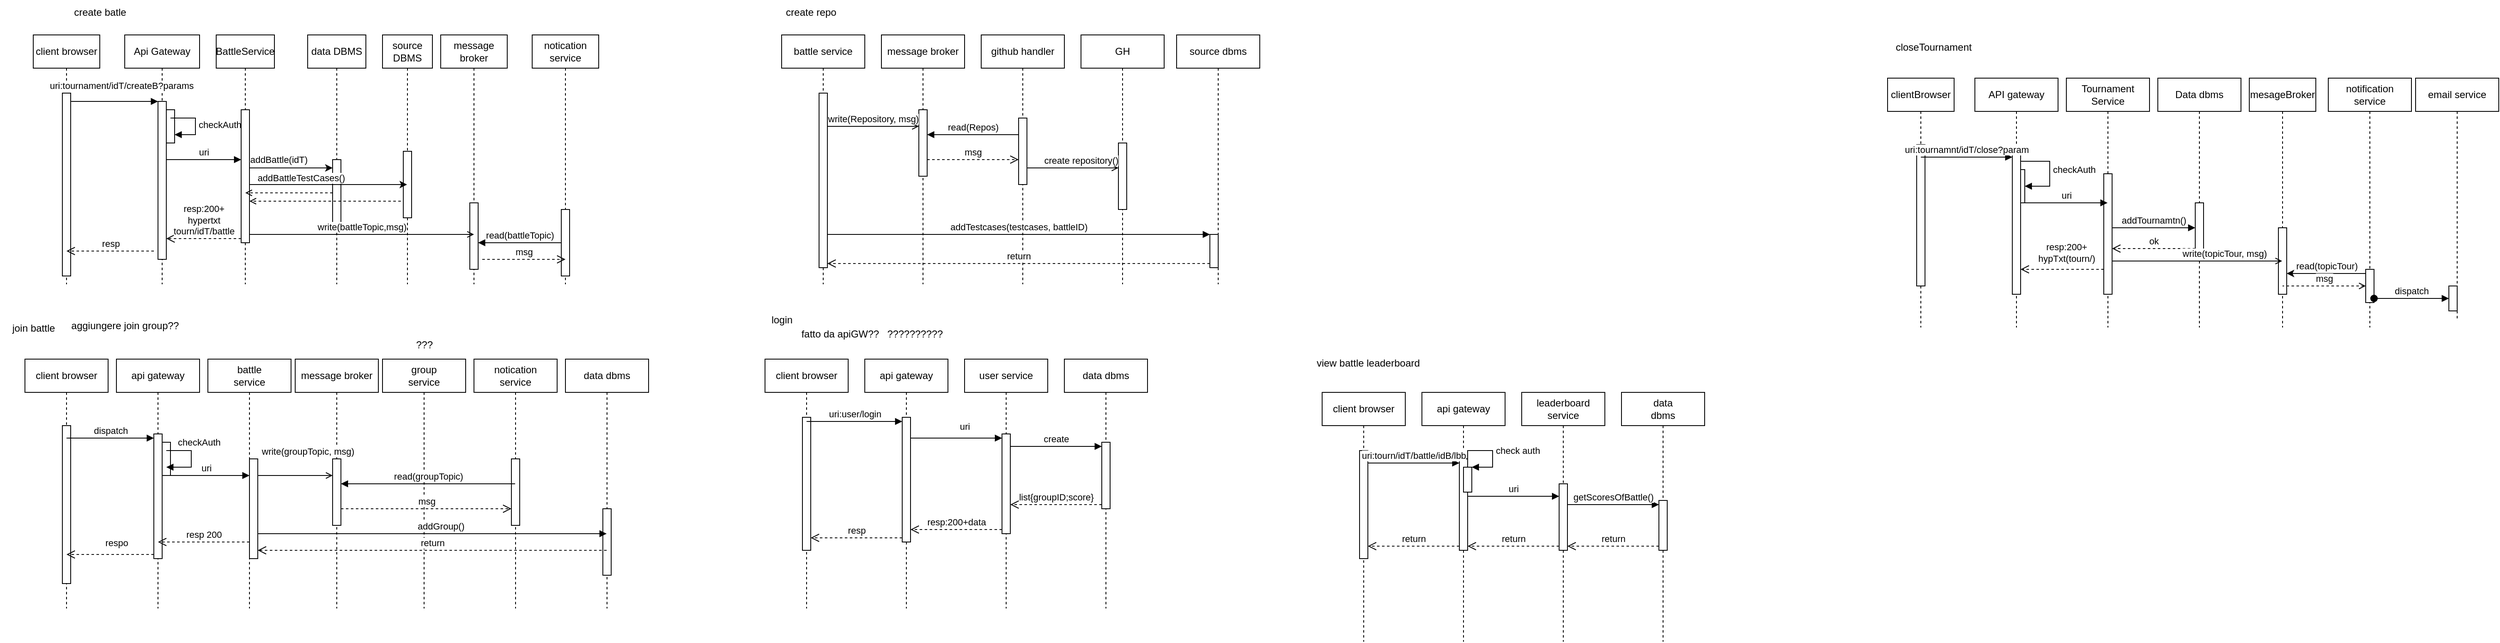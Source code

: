 <mxfile>
    <diagram name="Page-1" id="2YBvvXClWsGukQMizWep">
        <mxGraphModel dx="450" dy="1662" grid="1" gridSize="10" guides="1" tooltips="1" connect="1" arrows="1" fold="1" page="1" pageScale="1" pageWidth="850" pageHeight="1100" math="0" shadow="0">
            <root>
                <mxCell id="0"/>
                <mxCell id="1" parent="0"/>
                <mxCell id="aM9ryv3xv72pqoxQDRHE-1" value="client browser" style="shape=umlLifeline;perimeter=lifelinePerimeter;whiteSpace=wrap;html=1;container=0;dropTarget=0;collapsible=0;recursiveResize=0;outlineConnect=0;portConstraint=eastwest;newEdgeStyle={&quot;edgeStyle&quot;:&quot;elbowEdgeStyle&quot;,&quot;elbow&quot;:&quot;vertical&quot;,&quot;curved&quot;:0,&quot;rounded&quot;:0};" parent="1" vertex="1">
                    <mxGeometry x="40" y="40" width="80" height="300" as="geometry"/>
                </mxCell>
                <mxCell id="aM9ryv3xv72pqoxQDRHE-2" value="" style="html=1;points=[];perimeter=orthogonalPerimeter;outlineConnect=0;targetShapes=umlLifeline;portConstraint=eastwest;newEdgeStyle={&quot;edgeStyle&quot;:&quot;elbowEdgeStyle&quot;,&quot;elbow&quot;:&quot;vertical&quot;,&quot;curved&quot;:0,&quot;rounded&quot;:0};" parent="aM9ryv3xv72pqoxQDRHE-1" vertex="1">
                    <mxGeometry x="35" y="70" width="10" height="220" as="geometry"/>
                </mxCell>
                <mxCell id="aM9ryv3xv72pqoxQDRHE-5" value="Api Gateway" style="shape=umlLifeline;perimeter=lifelinePerimeter;whiteSpace=wrap;html=1;container=0;dropTarget=0;collapsible=0;recursiveResize=0;outlineConnect=0;portConstraint=eastwest;newEdgeStyle={&quot;edgeStyle&quot;:&quot;elbowEdgeStyle&quot;,&quot;elbow&quot;:&quot;vertical&quot;,&quot;curved&quot;:0,&quot;rounded&quot;:0};" parent="1" vertex="1">
                    <mxGeometry x="150" y="40" width="90" height="300" as="geometry"/>
                </mxCell>
                <mxCell id="aM9ryv3xv72pqoxQDRHE-6" value="" style="html=1;points=[];perimeter=orthogonalPerimeter;outlineConnect=0;targetShapes=umlLifeline;portConstraint=eastwest;newEdgeStyle={&quot;edgeStyle&quot;:&quot;elbowEdgeStyle&quot;,&quot;elbow&quot;:&quot;vertical&quot;,&quot;curved&quot;:0,&quot;rounded&quot;:0};" parent="aM9ryv3xv72pqoxQDRHE-5" vertex="1">
                    <mxGeometry x="40" y="80" width="10" height="190" as="geometry"/>
                </mxCell>
                <mxCell id="HZk4rTwjZ4kwQyeEV5jg-59" value="" style="html=1;points=[[0,0,0,0,5],[0,1,0,0,-5],[1,0,0,0,5],[1,1,0,0,-5]];perimeter=orthogonalPerimeter;outlineConnect=0;targetShapes=umlLifeline;portConstraint=eastwest;newEdgeStyle={&quot;curved&quot;:0,&quot;rounded&quot;:0};" parent="aM9ryv3xv72pqoxQDRHE-5" vertex="1">
                    <mxGeometry x="50" y="90" width="10" height="40" as="geometry"/>
                </mxCell>
                <mxCell id="HZk4rTwjZ4kwQyeEV5jg-60" value="checkAuth" style="html=1;align=left;spacingLeft=2;endArrow=block;rounded=0;edgeStyle=orthogonalEdgeStyle;curved=0;rounded=0;" parent="aM9ryv3xv72pqoxQDRHE-5" target="HZk4rTwjZ4kwQyeEV5jg-59" edge="1">
                    <mxGeometry relative="1" as="geometry">
                        <mxPoint x="55" y="100" as="sourcePoint"/>
                        <Array as="points">
                            <mxPoint x="55" y="100"/>
                            <mxPoint x="85" y="100"/>
                            <mxPoint x="85" y="120"/>
                        </Array>
                    </mxGeometry>
                </mxCell>
                <mxCell id="aM9ryv3xv72pqoxQDRHE-7" value="uri:tournament/idT/createB?params" style="html=1;verticalAlign=bottom;endArrow=block;edgeStyle=elbowEdgeStyle;elbow=vertical;curved=0;rounded=0;" parent="1" source="aM9ryv3xv72pqoxQDRHE-2" target="aM9ryv3xv72pqoxQDRHE-6" edge="1">
                    <mxGeometry x="0.158" y="10" relative="1" as="geometry">
                        <mxPoint x="195" y="130" as="sourcePoint"/>
                        <Array as="points">
                            <mxPoint x="180" y="120"/>
                        </Array>
                        <mxPoint as="offset"/>
                    </mxGeometry>
                </mxCell>
                <mxCell id="aM9ryv3xv72pqoxQDRHE-8" value="resp" style="html=1;verticalAlign=bottom;endArrow=open;dashed=1;endSize=8;edgeStyle=elbowEdgeStyle;elbow=vertical;curved=0;rounded=0;" parent="1" edge="1">
                    <mxGeometry relative="1" as="geometry">
                        <mxPoint x="80" y="300" as="targetPoint"/>
                        <Array as="points">
                            <mxPoint x="135" y="300"/>
                        </Array>
                        <mxPoint x="185" y="300" as="sourcePoint"/>
                    </mxGeometry>
                </mxCell>
                <mxCell id="HZk4rTwjZ4kwQyeEV5jg-1" value="create batle" style="text;html=1;align=center;verticalAlign=middle;resizable=0;points=[];autosize=1;strokeColor=none;fillColor=none;" parent="1" vertex="1">
                    <mxGeometry x="75" y="-2" width="90" height="30" as="geometry"/>
                </mxCell>
                <mxCell id="HZk4rTwjZ4kwQyeEV5jg-3" value="BattleService" style="shape=umlLifeline;perimeter=lifelinePerimeter;whiteSpace=wrap;html=1;container=1;dropTarget=0;collapsible=0;recursiveResize=0;outlineConnect=0;portConstraint=eastwest;newEdgeStyle={&quot;curved&quot;:0,&quot;rounded&quot;:0};" parent="1" vertex="1">
                    <mxGeometry x="260" y="40" width="70" height="300" as="geometry"/>
                </mxCell>
                <mxCell id="HZk4rTwjZ4kwQyeEV5jg-7" value="" style="html=1;points=[[0,0,0,0,5],[0,1,0,0,-5],[1,0,0,0,5],[1,1,0,0,-5]];perimeter=orthogonalPerimeter;outlineConnect=0;targetShapes=umlLifeline;portConstraint=eastwest;newEdgeStyle={&quot;curved&quot;:0,&quot;rounded&quot;:0};" parent="HZk4rTwjZ4kwQyeEV5jg-3" vertex="1">
                    <mxGeometry x="30" y="90" width="10" height="160" as="geometry"/>
                </mxCell>
                <mxCell id="HZk4rTwjZ4kwQyeEV5jg-4" value="data DBMS" style="shape=umlLifeline;perimeter=lifelinePerimeter;whiteSpace=wrap;html=1;container=1;dropTarget=0;collapsible=0;recursiveResize=0;outlineConnect=0;portConstraint=eastwest;newEdgeStyle={&quot;curved&quot;:0,&quot;rounded&quot;:0};" parent="1" vertex="1">
                    <mxGeometry x="370" y="40" width="70" height="300" as="geometry"/>
                </mxCell>
                <mxCell id="HZk4rTwjZ4kwQyeEV5jg-23" value="" style="html=1;points=[[0,0,0,0,5],[0,1,0,0,-5],[1,0,0,0,5],[1,1,0,0,-5]];perimeter=orthogonalPerimeter;outlineConnect=0;targetShapes=umlLifeline;portConstraint=eastwest;newEdgeStyle={&quot;curved&quot;:0,&quot;rounded&quot;:0};" parent="HZk4rTwjZ4kwQyeEV5jg-4" vertex="1">
                    <mxGeometry x="30" y="150" width="10" height="80" as="geometry"/>
                </mxCell>
                <mxCell id="HZk4rTwjZ4kwQyeEV5jg-8" value="uri " style="html=1;verticalAlign=bottom;endArrow=block;curved=0;rounded=0;" parent="1" source="aM9ryv3xv72pqoxQDRHE-6" target="HZk4rTwjZ4kwQyeEV5jg-7" edge="1">
                    <mxGeometry relative="1" as="geometry">
                        <mxPoint x="220" y="135" as="sourcePoint"/>
                        <Array as="points">
                            <mxPoint x="240" y="190"/>
                        </Array>
                    </mxGeometry>
                </mxCell>
                <mxCell id="HZk4rTwjZ4kwQyeEV5jg-14" style="edgeStyle=orthogonalEdgeStyle;rounded=0;orthogonalLoop=1;jettySize=auto;html=1;curved=0;exitX=1;exitY=0;exitDx=0;exitDy=5;exitPerimeter=0;" parent="1" source="HZk4rTwjZ4kwQyeEV5jg-7" target="HZk4rTwjZ4kwQyeEV5jg-23" edge="1">
                    <mxGeometry relative="1" as="geometry">
                        <mxPoint x="375" y="150" as="targetPoint"/>
                        <Array as="points">
                            <mxPoint x="300" y="200"/>
                        </Array>
                    </mxGeometry>
                </mxCell>
                <mxCell id="HZk4rTwjZ4kwQyeEV5jg-18" value="addBattle(idT)" style="edgeLabel;html=1;align=center;verticalAlign=middle;resizable=0;points=[];" parent="HZk4rTwjZ4kwQyeEV5jg-14" connectable="0" vertex="1">
                    <mxGeometry x="0.205" y="-3" relative="1" as="geometry">
                        <mxPoint y="-13" as="offset"/>
                    </mxGeometry>
                </mxCell>
                <mxCell id="HZk4rTwjZ4kwQyeEV5jg-19" value="&lt;div&gt;source&lt;/div&gt;&lt;div&gt;DBMS&lt;/div&gt;" style="shape=umlLifeline;perimeter=lifelinePerimeter;whiteSpace=wrap;html=1;container=1;dropTarget=0;collapsible=0;recursiveResize=0;outlineConnect=0;portConstraint=eastwest;newEdgeStyle={&quot;curved&quot;:0,&quot;rounded&quot;:0};" parent="1" vertex="1">
                    <mxGeometry x="460" y="40" width="60" height="300" as="geometry"/>
                </mxCell>
                <mxCell id="HZk4rTwjZ4kwQyeEV5jg-24" value="" style="html=1;points=[[0,0,0,0,5],[0,1,0,0,-5],[1,0,0,0,5],[1,1,0,0,-5]];perimeter=orthogonalPerimeter;outlineConnect=0;targetShapes=umlLifeline;portConstraint=eastwest;newEdgeStyle={&quot;curved&quot;:0,&quot;rounded&quot;:0};" parent="HZk4rTwjZ4kwQyeEV5jg-19" vertex="1">
                    <mxGeometry x="25" y="140" width="10" height="80" as="geometry"/>
                </mxCell>
                <mxCell id="HZk4rTwjZ4kwQyeEV5jg-25" style="edgeStyle=orthogonalEdgeStyle;rounded=0;orthogonalLoop=1;jettySize=auto;html=1;curved=0;endArrow=open;endFill=0;dashed=1;" parent="1" source="HZk4rTwjZ4kwQyeEV5jg-23" target="HZk4rTwjZ4kwQyeEV5jg-3" edge="1">
                    <mxGeometry relative="1" as="geometry">
                        <mxPoint x="400" y="200" as="sourcePoint"/>
                        <Array as="points">
                            <mxPoint x="320" y="190"/>
                            <mxPoint x="320" y="190"/>
                        </Array>
                    </mxGeometry>
                </mxCell>
                <mxCell id="HZk4rTwjZ4kwQyeEV5jg-26" style="edgeStyle=orthogonalEdgeStyle;rounded=0;orthogonalLoop=1;jettySize=auto;html=1;curved=0;exitX=0;exitY=1;exitDx=0;exitDy=-5;exitPerimeter=0;dashed=1;endArrow=open;endFill=0;" parent="1" source="HZk4rTwjZ4kwQyeEV5jg-24" edge="1">
                    <mxGeometry relative="1" as="geometry">
                        <mxPoint x="300" y="240" as="targetPoint"/>
                        <Array as="points">
                            <mxPoint x="485" y="240"/>
                            <mxPoint x="300" y="240"/>
                        </Array>
                    </mxGeometry>
                </mxCell>
                <mxCell id="HZk4rTwjZ4kwQyeEV5jg-28" style="edgeStyle=orthogonalEdgeStyle;rounded=0;orthogonalLoop=1;jettySize=auto;html=1;curved=0;exitX=1;exitY=0;exitDx=0;exitDy=5;exitPerimeter=0;" parent="1" target="HZk4rTwjZ4kwQyeEV5jg-19" edge="1">
                    <mxGeometry relative="1" as="geometry">
                        <mxPoint x="300" y="160" as="sourcePoint"/>
                        <mxPoint x="405" y="175" as="targetPoint"/>
                        <Array as="points">
                            <mxPoint x="300" y="220"/>
                        </Array>
                    </mxGeometry>
                </mxCell>
                <mxCell id="HZk4rTwjZ4kwQyeEV5jg-30" value="addBattleTestCases()" style="edgeLabel;html=1;align=center;verticalAlign=middle;resizable=0;points=[];" parent="HZk4rTwjZ4kwQyeEV5jg-28" connectable="0" vertex="1">
                    <mxGeometry x="-0.022" y="8" relative="1" as="geometry">
                        <mxPoint as="offset"/>
                    </mxGeometry>
                </mxCell>
                <mxCell id="HZk4rTwjZ4kwQyeEV5jg-9" value="&lt;div&gt;resp:200+&lt;/div&gt;&lt;div&gt;hypertxt&lt;/div&gt;&lt;div&gt;tourn/idT/battle&lt;br&gt;&lt;/div&gt;" style="html=1;verticalAlign=bottom;endArrow=open;dashed=1;endSize=8;curved=0;rounded=0;exitX=0;exitY=1;exitDx=0;exitDy=-5;" parent="1" source="HZk4rTwjZ4kwQyeEV5jg-7" target="aM9ryv3xv72pqoxQDRHE-6" edge="1">
                    <mxGeometry relative="1" as="geometry">
                        <mxPoint x="220" y="205" as="targetPoint"/>
                    </mxGeometry>
                </mxCell>
                <mxCell id="HZk4rTwjZ4kwQyeEV5jg-31" value="clientBrowser" style="shape=umlLifeline;perimeter=lifelinePerimeter;whiteSpace=wrap;html=1;container=1;dropTarget=0;collapsible=0;recursiveResize=0;outlineConnect=0;portConstraint=eastwest;newEdgeStyle={&quot;curved&quot;:0,&quot;rounded&quot;:0};" parent="1" vertex="1">
                    <mxGeometry x="2270" y="92" width="80" height="300" as="geometry"/>
                </mxCell>
                <mxCell id="HZk4rTwjZ4kwQyeEV5jg-45" value="" style="html=1;points=[[0,0,0,0,5],[0,1,0,0,-5],[1,0,0,0,5],[1,1,0,0,-5]];perimeter=orthogonalPerimeter;outlineConnect=0;targetShapes=umlLifeline;portConstraint=eastwest;newEdgeStyle={&quot;curved&quot;:0,&quot;rounded&quot;:0};" parent="HZk4rTwjZ4kwQyeEV5jg-31" vertex="1">
                    <mxGeometry x="35" y="80" width="10" height="170" as="geometry"/>
                </mxCell>
                <mxCell id="HZk4rTwjZ4kwQyeEV5jg-32" value="API gateway" style="shape=umlLifeline;perimeter=lifelinePerimeter;whiteSpace=wrap;html=1;container=1;dropTarget=0;collapsible=0;recursiveResize=0;outlineConnect=0;portConstraint=eastwest;newEdgeStyle={&quot;curved&quot;:0,&quot;rounded&quot;:0};" parent="1" vertex="1">
                    <mxGeometry x="2375" y="92" width="100" height="300" as="geometry"/>
                </mxCell>
                <mxCell id="HZk4rTwjZ4kwQyeEV5jg-61" value="" style="html=1;points=[[0,0,0,0,5],[0,1,0,0,-5],[1,0,0,0,5],[1,1,0,0,-5]];perimeter=orthogonalPerimeter;outlineConnect=0;targetShapes=umlLifeline;portConstraint=eastwest;newEdgeStyle={&quot;curved&quot;:0,&quot;rounded&quot;:0};" parent="HZk4rTwjZ4kwQyeEV5jg-32" vertex="1">
                    <mxGeometry x="50" y="110" width="10" height="40" as="geometry"/>
                </mxCell>
                <mxCell id="HZk4rTwjZ4kwQyeEV5jg-62" value="checkAuth" style="html=1;align=left;spacingLeft=2;endArrow=block;rounded=0;edgeStyle=orthogonalEdgeStyle;curved=0;rounded=0;" parent="HZk4rTwjZ4kwQyeEV5jg-32" target="HZk4rTwjZ4kwQyeEV5jg-61" edge="1">
                    <mxGeometry relative="1" as="geometry">
                        <mxPoint x="50" y="100" as="sourcePoint"/>
                        <Array as="points">
                            <mxPoint x="90" y="130"/>
                        </Array>
                    </mxGeometry>
                </mxCell>
                <mxCell id="HZk4rTwjZ4kwQyeEV5jg-33" value="Data dbms" style="shape=umlLifeline;perimeter=lifelinePerimeter;whiteSpace=wrap;html=1;container=1;dropTarget=0;collapsible=0;recursiveResize=0;outlineConnect=0;portConstraint=eastwest;newEdgeStyle={&quot;curved&quot;:0,&quot;rounded&quot;:0};" parent="1" vertex="1">
                    <mxGeometry x="2595" y="92" width="100" height="300" as="geometry"/>
                </mxCell>
                <mxCell id="HZk4rTwjZ4kwQyeEV5jg-53" value="" style="html=1;points=[[0,0,0,0,5],[0,1,0,0,-5],[1,0,0,0,5],[1,1,0,0,-5]];perimeter=orthogonalPerimeter;outlineConnect=0;targetShapes=umlLifeline;portConstraint=eastwest;newEdgeStyle={&quot;curved&quot;:0,&quot;rounded&quot;:0};" parent="HZk4rTwjZ4kwQyeEV5jg-33" vertex="1">
                    <mxGeometry x="45" y="150" width="10" height="60" as="geometry"/>
                </mxCell>
                <mxCell id="HZk4rTwjZ4kwQyeEV5jg-54" value="addTournamtn()" style="html=1;verticalAlign=bottom;endArrow=block;curved=0;rounded=0;" parent="HZk4rTwjZ4kwQyeEV5jg-33" source="HZk4rTwjZ4kwQyeEV5jg-46" target="HZk4rTwjZ4kwQyeEV5jg-53" edge="1">
                    <mxGeometry relative="1" as="geometry">
                        <mxPoint x="-30" y="105" as="sourcePoint"/>
                        <Array as="points">
                            <mxPoint y="180"/>
                        </Array>
                    </mxGeometry>
                </mxCell>
                <mxCell id="HZk4rTwjZ4kwQyeEV5jg-55" value="ok" style="html=1;verticalAlign=bottom;endArrow=open;dashed=1;endSize=8;curved=0;rounded=0;exitX=0;exitY=1;exitDx=0;exitDy=-5;" parent="HZk4rTwjZ4kwQyeEV5jg-33" source="HZk4rTwjZ4kwQyeEV5jg-53" target="HZk4rTwjZ4kwQyeEV5jg-46" edge="1">
                    <mxGeometry relative="1" as="geometry">
                        <mxPoint x="-30" y="175" as="targetPoint"/>
                    </mxGeometry>
                </mxCell>
                <mxCell id="HZk4rTwjZ4kwQyeEV5jg-34" value="&lt;div&gt;Tournament&lt;/div&gt;&lt;div&gt;Service&lt;/div&gt;" style="shape=umlLifeline;perimeter=lifelinePerimeter;whiteSpace=wrap;html=1;container=1;dropTarget=0;collapsible=0;recursiveResize=0;outlineConnect=0;portConstraint=eastwest;newEdgeStyle={&quot;curved&quot;:0,&quot;rounded&quot;:0};" parent="1" vertex="1">
                    <mxGeometry x="2485" y="92" width="100" height="300" as="geometry"/>
                </mxCell>
                <mxCell id="HZk4rTwjZ4kwQyeEV5jg-46" value="" style="html=1;points=[[0,0,0,0,5],[0,1,0,0,-5],[1,0,0,0,5],[1,1,0,0,-5]];perimeter=orthogonalPerimeter;outlineConnect=0;targetShapes=umlLifeline;portConstraint=eastwest;newEdgeStyle={&quot;curved&quot;:0,&quot;rounded&quot;:0};" parent="HZk4rTwjZ4kwQyeEV5jg-34" vertex="1">
                    <mxGeometry x="45" y="115" width="10" height="145" as="geometry"/>
                </mxCell>
                <mxCell id="HZk4rTwjZ4kwQyeEV5jg-42" value="" style="html=1;points=[[0,0,0,0,5],[0,1,0,0,-5],[1,0,0,0,5],[1,1,0,0,-5]];perimeter=orthogonalPerimeter;outlineConnect=0;targetShapes=umlLifeline;portConstraint=eastwest;newEdgeStyle={&quot;curved&quot;:0,&quot;rounded&quot;:0};" parent="1" vertex="1">
                    <mxGeometry x="2420" y="182" width="10" height="170" as="geometry"/>
                </mxCell>
                <mxCell id="HZk4rTwjZ4kwQyeEV5jg-41" value="closeTournament" style="text;html=1;align=center;verticalAlign=middle;resizable=0;points=[];autosize=1;strokeColor=none;fillColor=none;" parent="1" vertex="1">
                    <mxGeometry x="2270" y="40" width="110" height="30" as="geometry"/>
                </mxCell>
                <mxCell id="HZk4rTwjZ4kwQyeEV5jg-43" value="uri:tournamnt/idT/close?param" style="html=1;verticalAlign=bottom;endArrow=block;curved=0;rounded=0;entryX=0;entryY=0;entryDx=0;entryDy=5;" parent="1" source="HZk4rTwjZ4kwQyeEV5jg-31" target="HZk4rTwjZ4kwQyeEV5jg-42" edge="1">
                    <mxGeometry relative="1" as="geometry">
                        <mxPoint x="2345" y="187" as="sourcePoint"/>
                    </mxGeometry>
                </mxCell>
                <mxCell id="HZk4rTwjZ4kwQyeEV5jg-49" value="" style="html=1;verticalAlign=bottom;endArrow=open;dashed=1;endSize=8;curved=0;rounded=0;exitX=0;exitY=1;exitDx=0;exitDy=-5;" parent="1" edge="1">
                    <mxGeometry relative="1" as="geometry">
                        <mxPoint x="2430" y="322" as="targetPoint"/>
                        <mxPoint x="2530" y="322" as="sourcePoint"/>
                    </mxGeometry>
                </mxCell>
                <mxCell id="HZk4rTwjZ4kwQyeEV5jg-77" value="&lt;div&gt;resp:200+&lt;/div&gt;&lt;div&gt;hypTxt(tourn/)&lt;br&gt;&lt;/div&gt;" style="edgeLabel;html=1;align=center;verticalAlign=middle;resizable=0;points=[];" parent="HZk4rTwjZ4kwQyeEV5jg-49" connectable="0" vertex="1">
                    <mxGeometry x="0.24" y="-1" relative="1" as="geometry">
                        <mxPoint x="17" y="-19" as="offset"/>
                    </mxGeometry>
                </mxCell>
                <mxCell id="HZk4rTwjZ4kwQyeEV5jg-63" value="uri" style="html=1;verticalAlign=bottom;endArrow=block;curved=0;rounded=0;" parent="1" source="HZk4rTwjZ4kwQyeEV5jg-61" target="HZk4rTwjZ4kwQyeEV5jg-34" edge="1">
                    <mxGeometry width="80" relative="1" as="geometry">
                        <mxPoint x="2430" y="262" as="sourcePoint"/>
                        <mxPoint x="2510" y="262" as="targetPoint"/>
                        <Array as="points">
                            <mxPoint x="2485" y="242"/>
                        </Array>
                    </mxGeometry>
                </mxCell>
                <mxCell id="HZk4rTwjZ4kwQyeEV5jg-64" value="mesageBroker" style="shape=umlLifeline;perimeter=lifelinePerimeter;whiteSpace=wrap;html=1;container=1;dropTarget=0;collapsible=0;recursiveResize=0;outlineConnect=0;portConstraint=eastwest;newEdgeStyle={&quot;curved&quot;:0,&quot;rounded&quot;:0};" parent="1" vertex="1">
                    <mxGeometry x="2705" y="92" width="80" height="300" as="geometry"/>
                </mxCell>
                <mxCell id="HZk4rTwjZ4kwQyeEV5jg-66" value="" style="html=1;points=[[0,0,0,0,5],[0,1,0,0,-5],[1,0,0,0,5],[1,1,0,0,-5]];perimeter=orthogonalPerimeter;outlineConnect=0;targetShapes=umlLifeline;portConstraint=eastwest;newEdgeStyle={&quot;curved&quot;:0,&quot;rounded&quot;:0};" parent="HZk4rTwjZ4kwQyeEV5jg-64" vertex="1">
                    <mxGeometry x="35" y="180" width="10" height="80" as="geometry"/>
                </mxCell>
                <mxCell id="HZk4rTwjZ4kwQyeEV5jg-68" value="write(topicTour, msg)" style="html=1;verticalAlign=bottom;endArrow=open;curved=0;rounded=0;endFill=0;" parent="1" source="HZk4rTwjZ4kwQyeEV5jg-46" target="HZk4rTwjZ4kwQyeEV5jg-64" edge="1">
                    <mxGeometry x="0.32" width="80" relative="1" as="geometry">
                        <mxPoint x="2435" y="272" as="sourcePoint"/>
                        <mxPoint x="2515" y="272" as="targetPoint"/>
                        <Array as="points">
                            <mxPoint x="2635" y="312"/>
                        </Array>
                        <mxPoint as="offset"/>
                    </mxGeometry>
                </mxCell>
                <mxCell id="HZk4rTwjZ4kwQyeEV5jg-70" value="notification service" style="shape=umlLifeline;perimeter=lifelinePerimeter;whiteSpace=wrap;html=1;container=1;dropTarget=0;collapsible=0;recursiveResize=0;outlineConnect=0;portConstraint=eastwest;newEdgeStyle={&quot;curved&quot;:0,&quot;rounded&quot;:0};" parent="1" vertex="1">
                    <mxGeometry x="2800" y="92" width="100" height="300" as="geometry"/>
                </mxCell>
                <mxCell id="HZk4rTwjZ4kwQyeEV5jg-71" value="" style="html=1;points=[[0,0,0,0,5],[0,1,0,0,-5],[1,0,0,0,5],[1,1,0,0,-5]];perimeter=orthogonalPerimeter;outlineConnect=0;targetShapes=umlLifeline;portConstraint=eastwest;newEdgeStyle={&quot;curved&quot;:0,&quot;rounded&quot;:0};" parent="HZk4rTwjZ4kwQyeEV5jg-70" vertex="1">
                    <mxGeometry x="45" y="230" width="10" height="40" as="geometry"/>
                </mxCell>
                <mxCell id="HZk4rTwjZ4kwQyeEV5jg-72" value="read(topicTour)" style="html=1;verticalAlign=bottom;endArrow=none;curved=0;rounded=0;entryX=0;entryY=0;entryDx=0;entryDy=5;endFill=0;startArrow=classic;startFill=1;" parent="1" source="HZk4rTwjZ4kwQyeEV5jg-66" target="HZk4rTwjZ4kwQyeEV5jg-71" edge="1">
                    <mxGeometry relative="1" as="geometry">
                        <mxPoint x="2775" y="277" as="sourcePoint"/>
                    </mxGeometry>
                </mxCell>
                <mxCell id="HZk4rTwjZ4kwQyeEV5jg-73" value="msg" style="html=1;verticalAlign=bottom;endArrow=none;dashed=1;endSize=8;curved=0;rounded=0;startArrow=open;startFill=0;endFill=0;" parent="1" source="HZk4rTwjZ4kwQyeEV5jg-71" target="HZk4rTwjZ4kwQyeEV5jg-64" edge="1">
                    <mxGeometry relative="1" as="geometry">
                        <mxPoint x="2775" y="347" as="targetPoint"/>
                        <Array as="points">
                            <mxPoint x="2795" y="342"/>
                        </Array>
                    </mxGeometry>
                </mxCell>
                <mxCell id="HZk4rTwjZ4kwQyeEV5jg-74" value="email service" style="shape=umlLifeline;perimeter=lifelinePerimeter;whiteSpace=wrap;html=1;container=1;dropTarget=0;collapsible=0;recursiveResize=0;outlineConnect=0;portConstraint=eastwest;newEdgeStyle={&quot;curved&quot;:0,&quot;rounded&quot;:0};" parent="1" vertex="1">
                    <mxGeometry x="2905" y="92" width="100" height="290" as="geometry"/>
                </mxCell>
                <mxCell id="HZk4rTwjZ4kwQyeEV5jg-75" value="" style="html=1;points=[[0,0,0,0,5],[0,1,0,0,-5],[1,0,0,0,5],[1,1,0,0,-5]];perimeter=orthogonalPerimeter;outlineConnect=0;targetShapes=umlLifeline;portConstraint=eastwest;newEdgeStyle={&quot;curved&quot;:0,&quot;rounded&quot;:0};" parent="HZk4rTwjZ4kwQyeEV5jg-74" vertex="1">
                    <mxGeometry x="40" y="250" width="10" height="30" as="geometry"/>
                </mxCell>
                <mxCell id="HZk4rTwjZ4kwQyeEV5jg-76" value="dispatch" style="html=1;verticalAlign=bottom;startArrow=oval;endArrow=block;startSize=8;curved=0;rounded=0;exitX=1;exitY=1;exitDx=0;exitDy=-5;exitPerimeter=0;" parent="1" source="HZk4rTwjZ4kwQyeEV5jg-71" target="HZk4rTwjZ4kwQyeEV5jg-75" edge="1">
                    <mxGeometry relative="1" as="geometry">
                        <mxPoint x="2875" y="327" as="sourcePoint"/>
                        <Array as="points">
                            <mxPoint x="2905" y="357"/>
                        </Array>
                    </mxGeometry>
                </mxCell>
                <mxCell id="HZk4rTwjZ4kwQyeEV5jg-78" value="client browser" style="shape=umlLifeline;perimeter=lifelinePerimeter;whiteSpace=wrap;html=1;container=1;dropTarget=0;collapsible=0;recursiveResize=0;outlineConnect=0;portConstraint=eastwest;newEdgeStyle={&quot;curved&quot;:0,&quot;rounded&quot;:0};" parent="1" vertex="1">
                    <mxGeometry x="30" y="430" width="100" height="300" as="geometry"/>
                </mxCell>
                <mxCell id="FZVT0EkLdWm2Whr8OK7D-2" value="" style="html=1;points=[[0,0,0,0,5],[0,1,0,0,-5],[1,0,0,0,5],[1,1,0,0,-5]];perimeter=orthogonalPerimeter;outlineConnect=0;targetShapes=umlLifeline;portConstraint=eastwest;newEdgeStyle={&quot;curved&quot;:0,&quot;rounded&quot;:0};" parent="HZk4rTwjZ4kwQyeEV5jg-78" vertex="1">
                    <mxGeometry x="45" y="80" width="10" height="190" as="geometry"/>
                </mxCell>
                <mxCell id="HZk4rTwjZ4kwQyeEV5jg-79" value="api gateway" style="shape=umlLifeline;perimeter=lifelinePerimeter;whiteSpace=wrap;html=1;container=1;dropTarget=0;collapsible=0;recursiveResize=0;outlineConnect=0;portConstraint=eastwest;newEdgeStyle={&quot;curved&quot;:0,&quot;rounded&quot;:0};" parent="1" vertex="1">
                    <mxGeometry x="140" y="430" width="100" height="300" as="geometry"/>
                </mxCell>
                <mxCell id="FZVT0EkLdWm2Whr8OK7D-3" value="" style="html=1;points=[[0,0,0,0,5],[0,1,0,0,-5],[1,0,0,0,5],[1,1,0,0,-5]];perimeter=orthogonalPerimeter;outlineConnect=0;targetShapes=umlLifeline;portConstraint=eastwest;newEdgeStyle={&quot;curved&quot;:0,&quot;rounded&quot;:0};" parent="HZk4rTwjZ4kwQyeEV5jg-79" vertex="1">
                    <mxGeometry x="45" y="90" width="10" height="150" as="geometry"/>
                </mxCell>
                <mxCell id="FZVT0EkLdWm2Whr8OK7D-12" value="" style="html=1;points=[[0,0,0,0,5],[0,1,0,0,-5],[1,0,0,0,5],[1,1,0,0,-5]];perimeter=orthogonalPerimeter;outlineConnect=0;targetShapes=umlLifeline;portConstraint=eastwest;newEdgeStyle={&quot;curved&quot;:0,&quot;rounded&quot;:0};" parent="HZk4rTwjZ4kwQyeEV5jg-79" vertex="1">
                    <mxGeometry x="55" y="100" width="10" height="40" as="geometry"/>
                </mxCell>
                <mxCell id="FZVT0EkLdWm2Whr8OK7D-13" value="checkAuth" style="html=1;align=left;spacingLeft=2;endArrow=block;rounded=0;edgeStyle=orthogonalEdgeStyle;curved=0;rounded=0;" parent="HZk4rTwjZ4kwQyeEV5jg-79" edge="1">
                    <mxGeometry x="-0.75" y="10" relative="1" as="geometry">
                        <mxPoint x="60" y="110" as="sourcePoint"/>
                        <Array as="points">
                            <mxPoint x="60" y="110"/>
                            <mxPoint x="90" y="110"/>
                            <mxPoint x="90" y="130"/>
                        </Array>
                        <mxPoint x="60" y="130" as="targetPoint"/>
                        <mxPoint as="offset"/>
                    </mxGeometry>
                </mxCell>
                <mxCell id="HZk4rTwjZ4kwQyeEV5jg-80" value="&lt;div&gt;battle&lt;/div&gt;&lt;div&gt;service&lt;/div&gt;" style="shape=umlLifeline;perimeter=lifelinePerimeter;whiteSpace=wrap;html=1;container=1;dropTarget=0;collapsible=0;recursiveResize=0;outlineConnect=0;portConstraint=eastwest;newEdgeStyle={&quot;curved&quot;:0,&quot;rounded&quot;:0};" parent="1" vertex="1">
                    <mxGeometry x="250" y="430" width="100" height="300" as="geometry"/>
                </mxCell>
                <mxCell id="FZVT0EkLdWm2Whr8OK7D-6" value="" style="html=1;points=[[0,0,0,0,5],[0,1,0,0,-5],[1,0,0,0,5],[1,1,0,0,-5]];perimeter=orthogonalPerimeter;outlineConnect=0;targetShapes=umlLifeline;portConstraint=eastwest;newEdgeStyle={&quot;curved&quot;:0,&quot;rounded&quot;:0};" parent="HZk4rTwjZ4kwQyeEV5jg-80" vertex="1">
                    <mxGeometry x="50" y="120" width="10" height="120" as="geometry"/>
                </mxCell>
                <mxCell id="HZk4rTwjZ4kwQyeEV5jg-81" value="message broker" style="shape=umlLifeline;perimeter=lifelinePerimeter;whiteSpace=wrap;html=1;container=1;dropTarget=0;collapsible=0;recursiveResize=0;outlineConnect=0;portConstraint=eastwest;newEdgeStyle={&quot;curved&quot;:0,&quot;rounded&quot;:0};" parent="1" vertex="1">
                    <mxGeometry x="355" y="430" width="100" height="300" as="geometry"/>
                </mxCell>
                <mxCell id="FZVT0EkLdWm2Whr8OK7D-16" value="" style="html=1;points=[[0,0,0,0,5],[0,1,0,0,-5],[1,0,0,0,5],[1,1,0,0,-5]];perimeter=orthogonalPerimeter;outlineConnect=0;targetShapes=umlLifeline;portConstraint=eastwest;newEdgeStyle={&quot;curved&quot;:0,&quot;rounded&quot;:0};" parent="HZk4rTwjZ4kwQyeEV5jg-81" vertex="1">
                    <mxGeometry x="45" y="120" width="10" height="80" as="geometry"/>
                </mxCell>
                <mxCell id="HZk4rTwjZ4kwQyeEV5jg-82" value="&lt;div&gt;group&lt;/div&gt;&lt;div&gt;service&lt;br&gt;&lt;/div&gt;" style="shape=umlLifeline;perimeter=lifelinePerimeter;whiteSpace=wrap;html=1;container=1;dropTarget=0;collapsible=0;recursiveResize=0;outlineConnect=0;portConstraint=eastwest;newEdgeStyle={&quot;curved&quot;:0,&quot;rounded&quot;:0};" parent="1" vertex="1">
                    <mxGeometry x="460" y="430" width="100" height="300" as="geometry"/>
                </mxCell>
                <mxCell id="FZVT0EkLdWm2Whr8OK7D-1" value="join battle" style="text;html=1;align=center;verticalAlign=middle;resizable=0;points=[];autosize=1;strokeColor=none;fillColor=none;" parent="1" vertex="1">
                    <mxGeometry y="378" width="80" height="30" as="geometry"/>
                </mxCell>
                <mxCell id="FZVT0EkLdWm2Whr8OK7D-4" value="dispatch" style="html=1;verticalAlign=bottom;endArrow=block;curved=0;rounded=0;entryX=0;entryY=0;entryDx=0;entryDy=5;" parent="1" source="HZk4rTwjZ4kwQyeEV5jg-78" target="FZVT0EkLdWm2Whr8OK7D-3" edge="1">
                    <mxGeometry relative="1" as="geometry">
                        <mxPoint x="110" y="565" as="sourcePoint"/>
                    </mxGeometry>
                </mxCell>
                <mxCell id="FZVT0EkLdWm2Whr8OK7D-5" value="respo" style="html=1;verticalAlign=bottom;endArrow=open;dashed=1;endSize=8;curved=0;rounded=0;exitX=0;exitY=1;exitDx=0;exitDy=-5;" parent="1" source="FZVT0EkLdWm2Whr8OK7D-3" target="HZk4rTwjZ4kwQyeEV5jg-78" edge="1">
                    <mxGeometry x="-0.146" y="-5" relative="1" as="geometry">
                        <mxPoint x="110" y="635" as="targetPoint"/>
                        <mxPoint as="offset"/>
                    </mxGeometry>
                </mxCell>
                <mxCell id="FZVT0EkLdWm2Whr8OK7D-7" value="uri" style="html=1;verticalAlign=bottom;endArrow=block;curved=0;rounded=0;" parent="1" source="FZVT0EkLdWm2Whr8OK7D-3" target="FZVT0EkLdWm2Whr8OK7D-6" edge="1">
                    <mxGeometry relative="1" as="geometry">
                        <mxPoint x="230" y="555" as="sourcePoint"/>
                        <Array as="points">
                            <mxPoint x="240" y="570"/>
                        </Array>
                    </mxGeometry>
                </mxCell>
                <mxCell id="FZVT0EkLdWm2Whr8OK7D-14" value="&lt;div&gt;notication&lt;/div&gt;&lt;div&gt;service&lt;br&gt;&lt;/div&gt;" style="shape=umlLifeline;perimeter=lifelinePerimeter;whiteSpace=wrap;html=1;container=1;dropTarget=0;collapsible=0;recursiveResize=0;outlineConnect=0;portConstraint=eastwest;newEdgeStyle={&quot;curved&quot;:0,&quot;rounded&quot;:0};" parent="1" vertex="1">
                    <mxGeometry x="570" y="430" width="100" height="300" as="geometry"/>
                </mxCell>
                <mxCell id="FZVT0EkLdWm2Whr8OK7D-17" value="" style="html=1;points=[[0,0,0,0,5],[0,1,0,0,-5],[1,0,0,0,5],[1,1,0,0,-5]];perimeter=orthogonalPerimeter;outlineConnect=0;targetShapes=umlLifeline;portConstraint=eastwest;newEdgeStyle={&quot;curved&quot;:0,&quot;rounded&quot;:0};" parent="FZVT0EkLdWm2Whr8OK7D-14" vertex="1">
                    <mxGeometry x="45" y="120" width="10" height="80" as="geometry"/>
                </mxCell>
                <mxCell id="FZVT0EkLdWm2Whr8OK7D-15" value="write(groupTopic, msg)" style="html=1;verticalAlign=bottom;endArrow=open;curved=0;rounded=0;endFill=0;" parent="1" edge="1">
                    <mxGeometry x="0.333" y="20" width="80" relative="1" as="geometry">
                        <mxPoint x="310" y="570" as="sourcePoint"/>
                        <mxPoint x="400" y="570" as="targetPoint"/>
                        <mxPoint as="offset"/>
                    </mxGeometry>
                </mxCell>
                <mxCell id="FZVT0EkLdWm2Whr8OK7D-18" value="read(groupTopic)" style="html=1;verticalAlign=bottom;endArrow=block;curved=0;rounded=0;" parent="1" source="FZVT0EkLdWm2Whr8OK7D-14" target="FZVT0EkLdWm2Whr8OK7D-16" edge="1">
                    <mxGeometry width="80" relative="1" as="geometry">
                        <mxPoint x="590" y="560" as="sourcePoint"/>
                        <mxPoint x="670" y="560" as="targetPoint"/>
                    </mxGeometry>
                </mxCell>
                <mxCell id="FZVT0EkLdWm2Whr8OK7D-19" value="msg" style="html=1;verticalAlign=bottom;endArrow=open;dashed=1;endSize=8;curved=0;rounded=0;" parent="1" source="FZVT0EkLdWm2Whr8OK7D-16" target="FZVT0EkLdWm2Whr8OK7D-17" edge="1">
                    <mxGeometry relative="1" as="geometry">
                        <mxPoint x="670" y="560" as="sourcePoint"/>
                        <mxPoint x="590" y="560" as="targetPoint"/>
                        <Array as="points">
                            <mxPoint x="520" y="610"/>
                        </Array>
                    </mxGeometry>
                </mxCell>
                <mxCell id="FZVT0EkLdWm2Whr8OK7D-8" value="resp 200" style="html=1;verticalAlign=bottom;endArrow=open;dashed=1;endSize=8;curved=0;rounded=0;" parent="1" source="FZVT0EkLdWm2Whr8OK7D-6" target="HZk4rTwjZ4kwQyeEV5jg-79" edge="1">
                    <mxGeometry relative="1" as="geometry">
                        <mxPoint x="230" y="610" as="targetPoint"/>
                        <mxPoint x="300" y="610" as="sourcePoint"/>
                        <Array as="points">
                            <mxPoint x="240" y="650"/>
                        </Array>
                    </mxGeometry>
                </mxCell>
                <mxCell id="FZVT0EkLdWm2Whr8OK7D-20" value="???" style="text;html=1;align=center;verticalAlign=middle;resizable=0;points=[];autosize=1;strokeColor=none;fillColor=none;" parent="1" vertex="1">
                    <mxGeometry x="490" y="398" width="40" height="30" as="geometry"/>
                </mxCell>
                <mxCell id="FZVT0EkLdWm2Whr8OK7D-21" value="client browser" style="shape=umlLifeline;perimeter=lifelinePerimeter;whiteSpace=wrap;html=1;container=1;dropTarget=0;collapsible=0;recursiveResize=0;outlineConnect=0;portConstraint=eastwest;newEdgeStyle={&quot;curved&quot;:0,&quot;rounded&quot;:0};" parent="1" vertex="1">
                    <mxGeometry x="920" y="430" width="100" height="300" as="geometry"/>
                </mxCell>
                <mxCell id="FZVT0EkLdWm2Whr8OK7D-35" value="" style="html=1;points=[[0,0,0,0,5],[0,1,0,0,-5],[1,0,0,0,5],[1,1,0,0,-5]];perimeter=orthogonalPerimeter;outlineConnect=0;targetShapes=umlLifeline;portConstraint=eastwest;newEdgeStyle={&quot;curved&quot;:0,&quot;rounded&quot;:0};" parent="FZVT0EkLdWm2Whr8OK7D-21" vertex="1">
                    <mxGeometry x="45" y="70" width="10" height="160" as="geometry"/>
                </mxCell>
                <mxCell id="FZVT0EkLdWm2Whr8OK7D-22" value="api gateway" style="shape=umlLifeline;perimeter=lifelinePerimeter;whiteSpace=wrap;html=1;container=1;dropTarget=0;collapsible=0;recursiveResize=0;outlineConnect=0;portConstraint=eastwest;newEdgeStyle={&quot;curved&quot;:0,&quot;rounded&quot;:0};" parent="1" vertex="1">
                    <mxGeometry x="1040" y="430" width="100" height="300" as="geometry"/>
                </mxCell>
                <mxCell id="FZVT0EkLdWm2Whr8OK7D-36" value="" style="html=1;points=[[0,0,0,0,5],[0,1,0,0,-5],[1,0,0,0,5],[1,1,0,0,-5]];perimeter=orthogonalPerimeter;outlineConnect=0;targetShapes=umlLifeline;portConstraint=eastwest;newEdgeStyle={&quot;curved&quot;:0,&quot;rounded&quot;:0};" parent="FZVT0EkLdWm2Whr8OK7D-22" vertex="1">
                    <mxGeometry x="45" y="70" width="10" height="150" as="geometry"/>
                </mxCell>
                <mxCell id="FZVT0EkLdWm2Whr8OK7D-23" value="user service" style="shape=umlLifeline;perimeter=lifelinePerimeter;whiteSpace=wrap;html=1;container=1;dropTarget=0;collapsible=0;recursiveResize=0;outlineConnect=0;portConstraint=eastwest;newEdgeStyle={&quot;curved&quot;:0,&quot;rounded&quot;:0};" parent="1" vertex="1">
                    <mxGeometry x="1160" y="430" width="100" height="300" as="geometry"/>
                </mxCell>
                <mxCell id="FZVT0EkLdWm2Whr8OK7D-39" value="" style="html=1;points=[[0,0,0,0,5],[0,1,0,0,-5],[1,0,0,0,5],[1,1,0,0,-5]];perimeter=orthogonalPerimeter;outlineConnect=0;targetShapes=umlLifeline;portConstraint=eastwest;newEdgeStyle={&quot;curved&quot;:0,&quot;rounded&quot;:0};" parent="FZVT0EkLdWm2Whr8OK7D-23" vertex="1">
                    <mxGeometry x="45" y="90" width="10" height="120" as="geometry"/>
                </mxCell>
                <mxCell id="FZVT0EkLdWm2Whr8OK7D-24" value="data dbms" style="shape=umlLifeline;perimeter=lifelinePerimeter;whiteSpace=wrap;html=1;container=1;dropTarget=0;collapsible=0;recursiveResize=0;outlineConnect=0;portConstraint=eastwest;newEdgeStyle={&quot;curved&quot;:0,&quot;rounded&quot;:0};" parent="1" vertex="1">
                    <mxGeometry x="1280" y="430" width="100" height="300" as="geometry"/>
                </mxCell>
                <mxCell id="FZVT0EkLdWm2Whr8OK7D-42" value="" style="html=1;points=[[0,0,0,0,5],[0,1,0,0,-5],[1,0,0,0,5],[1,1,0,0,-5]];perimeter=orthogonalPerimeter;outlineConnect=0;targetShapes=umlLifeline;portConstraint=eastwest;newEdgeStyle={&quot;curved&quot;:0,&quot;rounded&quot;:0};" parent="FZVT0EkLdWm2Whr8OK7D-24" vertex="1">
                    <mxGeometry x="45" y="100" width="10" height="80" as="geometry"/>
                </mxCell>
                <mxCell id="FZVT0EkLdWm2Whr8OK7D-25" value="data dbms" style="shape=umlLifeline;perimeter=lifelinePerimeter;whiteSpace=wrap;html=1;container=1;dropTarget=0;collapsible=0;recursiveResize=0;outlineConnect=0;portConstraint=eastwest;newEdgeStyle={&quot;curved&quot;:0,&quot;rounded&quot;:0};" parent="1" vertex="1">
                    <mxGeometry x="680" y="430" width="100" height="300" as="geometry"/>
                </mxCell>
                <mxCell id="FZVT0EkLdWm2Whr8OK7D-27" value="" style="html=1;points=[[0,0,0,0,5],[0,1,0,0,-5],[1,0,0,0,5],[1,1,0,0,-5]];perimeter=orthogonalPerimeter;outlineConnect=0;targetShapes=umlLifeline;portConstraint=eastwest;newEdgeStyle={&quot;curved&quot;:0,&quot;rounded&quot;:0};" parent="FZVT0EkLdWm2Whr8OK7D-25" vertex="1">
                    <mxGeometry x="45" y="180" width="10" height="80" as="geometry"/>
                </mxCell>
                <mxCell id="FZVT0EkLdWm2Whr8OK7D-26" value="addGroup()" style="html=1;verticalAlign=bottom;endArrow=block;curved=0;rounded=0;" parent="1" source="FZVT0EkLdWm2Whr8OK7D-6" target="FZVT0EkLdWm2Whr8OK7D-25" edge="1">
                    <mxGeometry x="0.049" width="80" relative="1" as="geometry">
                        <mxPoint x="530" y="510" as="sourcePoint"/>
                        <mxPoint x="610" y="510" as="targetPoint"/>
                        <Array as="points">
                            <mxPoint x="520" y="640"/>
                        </Array>
                        <mxPoint as="offset"/>
                    </mxGeometry>
                </mxCell>
                <mxCell id="FZVT0EkLdWm2Whr8OK7D-29" value="return" style="html=1;verticalAlign=bottom;endArrow=open;dashed=1;endSize=8;curved=0;rounded=0;" parent="1" source="FZVT0EkLdWm2Whr8OK7D-25" target="FZVT0EkLdWm2Whr8OK7D-6" edge="1">
                    <mxGeometry relative="1" as="geometry">
                        <mxPoint x="610" y="510" as="sourcePoint"/>
                        <mxPoint x="530" y="510" as="targetPoint"/>
                        <Array as="points">
                            <mxPoint x="510" y="660"/>
                        </Array>
                    </mxGeometry>
                </mxCell>
                <mxCell id="FZVT0EkLdWm2Whr8OK7D-30" value="battle service" style="shape=umlLifeline;perimeter=lifelinePerimeter;whiteSpace=wrap;html=1;container=1;dropTarget=0;collapsible=0;recursiveResize=0;outlineConnect=0;portConstraint=eastwest;newEdgeStyle={&quot;curved&quot;:0,&quot;rounded&quot;:0};" parent="1" vertex="1">
                    <mxGeometry x="940" y="40" width="100" height="300" as="geometry"/>
                </mxCell>
                <mxCell id="FZVT0EkLdWm2Whr8OK7D-53" value="" style="html=1;points=[[0,0,0,0,5],[0,1,0,0,-5],[1,0,0,0,5],[1,1,0,0,-5]];perimeter=orthogonalPerimeter;outlineConnect=0;targetShapes=umlLifeline;portConstraint=eastwest;newEdgeStyle={&quot;curved&quot;:0,&quot;rounded&quot;:0};" parent="FZVT0EkLdWm2Whr8OK7D-30" vertex="1">
                    <mxGeometry x="45" y="70" width="10" height="210" as="geometry"/>
                </mxCell>
                <mxCell id="FZVT0EkLdWm2Whr8OK7D-31" value="message broker" style="shape=umlLifeline;perimeter=lifelinePerimeter;whiteSpace=wrap;html=1;container=1;dropTarget=0;collapsible=0;recursiveResize=0;outlineConnect=0;portConstraint=eastwest;newEdgeStyle={&quot;curved&quot;:0,&quot;rounded&quot;:0};" parent="1" vertex="1">
                    <mxGeometry x="1060" y="40" width="100" height="300" as="geometry"/>
                </mxCell>
                <mxCell id="FZVT0EkLdWm2Whr8OK7D-54" value="" style="html=1;points=[[0,0,0,0,5],[0,1,0,0,-5],[1,0,0,0,5],[1,1,0,0,-5]];perimeter=orthogonalPerimeter;outlineConnect=0;targetShapes=umlLifeline;portConstraint=eastwest;newEdgeStyle={&quot;curved&quot;:0,&quot;rounded&quot;:0};" parent="FZVT0EkLdWm2Whr8OK7D-31" vertex="1">
                    <mxGeometry x="45" y="90" width="10" height="80" as="geometry"/>
                </mxCell>
                <mxCell id="FZVT0EkLdWm2Whr8OK7D-32" value="login" style="text;html=1;align=center;verticalAlign=middle;resizable=0;points=[];autosize=1;strokeColor=none;fillColor=none;" parent="1" vertex="1">
                    <mxGeometry x="915" y="368" width="50" height="30" as="geometry"/>
                </mxCell>
                <mxCell id="FZVT0EkLdWm2Whr8OK7D-33" value="create repo" style="text;html=1;align=center;verticalAlign=middle;resizable=0;points=[];autosize=1;strokeColor=none;fillColor=none;" parent="1" vertex="1">
                    <mxGeometry x="930" y="-2" width="90" height="30" as="geometry"/>
                </mxCell>
                <mxCell id="FZVT0EkLdWm2Whr8OK7D-34" value="view battle leaderboard" style="text;html=1;align=center;verticalAlign=middle;resizable=0;points=[];autosize=1;strokeColor=none;fillColor=none;" parent="1" vertex="1">
                    <mxGeometry x="1570" y="420" width="150" height="30" as="geometry"/>
                </mxCell>
                <mxCell id="FZVT0EkLdWm2Whr8OK7D-37" value="uri:user/login" style="html=1;verticalAlign=bottom;endArrow=block;curved=0;rounded=0;entryX=0;entryY=0;entryDx=0;entryDy=5;" parent="1" source="FZVT0EkLdWm2Whr8OK7D-21" target="FZVT0EkLdWm2Whr8OK7D-36" edge="1">
                    <mxGeometry relative="1" as="geometry">
                        <mxPoint x="1010" y="505" as="sourcePoint"/>
                    </mxGeometry>
                </mxCell>
                <mxCell id="FZVT0EkLdWm2Whr8OK7D-38" value="resp" style="html=1;verticalAlign=bottom;endArrow=open;dashed=1;endSize=8;curved=0;rounded=0;exitX=0;exitY=1;exitDx=0;exitDy=-5;" parent="1" source="FZVT0EkLdWm2Whr8OK7D-36" target="FZVT0EkLdWm2Whr8OK7D-35" edge="1">
                    <mxGeometry relative="1" as="geometry">
                        <mxPoint x="1010" y="575" as="targetPoint"/>
                    </mxGeometry>
                </mxCell>
                <mxCell id="FZVT0EkLdWm2Whr8OK7D-40" value="uri" style="html=1;verticalAlign=bottom;endArrow=block;curved=0;rounded=0;entryX=0;entryY=0;entryDx=0;entryDy=5;" parent="1" source="FZVT0EkLdWm2Whr8OK7D-36" target="FZVT0EkLdWm2Whr8OK7D-39" edge="1">
                    <mxGeometry x="0.182" y="5" relative="1" as="geometry">
                        <mxPoint x="1130" y="525" as="sourcePoint"/>
                        <mxPoint as="offset"/>
                    </mxGeometry>
                </mxCell>
                <mxCell id="FZVT0EkLdWm2Whr8OK7D-41" value="resp:200+data" style="html=1;verticalAlign=bottom;endArrow=open;dashed=1;endSize=8;curved=0;rounded=0;exitX=0;exitY=1;exitDx=0;exitDy=-5;" parent="1" source="FZVT0EkLdWm2Whr8OK7D-39" target="FZVT0EkLdWm2Whr8OK7D-36" edge="1">
                    <mxGeometry relative="1" as="geometry">
                        <mxPoint x="1130" y="595" as="targetPoint"/>
                    </mxGeometry>
                </mxCell>
                <mxCell id="FZVT0EkLdWm2Whr8OK7D-43" value="create" style="html=1;verticalAlign=bottom;endArrow=block;curved=0;rounded=0;entryX=0;entryY=0;entryDx=0;entryDy=5;" parent="1" source="FZVT0EkLdWm2Whr8OK7D-39" target="FZVT0EkLdWm2Whr8OK7D-42" edge="1">
                    <mxGeometry relative="1" as="geometry">
                        <mxPoint x="1250" y="525" as="sourcePoint"/>
                    </mxGeometry>
                </mxCell>
                <mxCell id="FZVT0EkLdWm2Whr8OK7D-44" value="list{groupID;score}" style="html=1;verticalAlign=bottom;endArrow=open;dashed=1;endSize=8;curved=0;rounded=0;exitX=0;exitY=1;exitDx=0;exitDy=-5;" parent="1" source="FZVT0EkLdWm2Whr8OK7D-42" target="FZVT0EkLdWm2Whr8OK7D-39" edge="1">
                    <mxGeometry relative="1" as="geometry">
                        <mxPoint x="1250" y="595" as="targetPoint"/>
                    </mxGeometry>
                </mxCell>
                <mxCell id="FZVT0EkLdWm2Whr8OK7D-45" value="github handler" style="shape=umlLifeline;perimeter=lifelinePerimeter;whiteSpace=wrap;html=1;container=1;dropTarget=0;collapsible=0;recursiveResize=0;outlineConnect=0;portConstraint=eastwest;newEdgeStyle={&quot;curved&quot;:0,&quot;rounded&quot;:0};" parent="1" vertex="1">
                    <mxGeometry x="1180" y="40" width="100" height="300" as="geometry"/>
                </mxCell>
                <mxCell id="FZVT0EkLdWm2Whr8OK7D-57" value="" style="html=1;points=[[0,0,0,0,5],[0,1,0,0,-5],[1,0,0,0,5],[1,1,0,0,-5]];perimeter=orthogonalPerimeter;outlineConnect=0;targetShapes=umlLifeline;portConstraint=eastwest;newEdgeStyle={&quot;curved&quot;:0,&quot;rounded&quot;:0};" parent="FZVT0EkLdWm2Whr8OK7D-45" vertex="1">
                    <mxGeometry x="45" y="100" width="10" height="80" as="geometry"/>
                </mxCell>
                <mxCell id="FZVT0EkLdWm2Whr8OK7D-47" value="GH" style="shape=umlLifeline;perimeter=lifelinePerimeter;whiteSpace=wrap;html=1;container=1;dropTarget=0;collapsible=0;recursiveResize=0;outlineConnect=0;portConstraint=eastwest;newEdgeStyle={&quot;curved&quot;:0,&quot;rounded&quot;:0};" parent="1" vertex="1">
                    <mxGeometry x="1300" y="40" width="100" height="300" as="geometry"/>
                </mxCell>
                <mxCell id="FZVT0EkLdWm2Whr8OK7D-61" value="" style="html=1;points=[[0,0,0,0,5],[0,1,0,0,-5],[1,0,0,0,5],[1,1,0,0,-5]];perimeter=orthogonalPerimeter;outlineConnect=0;targetShapes=umlLifeline;portConstraint=eastwest;newEdgeStyle={&quot;curved&quot;:0,&quot;rounded&quot;:0};" parent="FZVT0EkLdWm2Whr8OK7D-47" vertex="1">
                    <mxGeometry x="45" y="130" width="10" height="80" as="geometry"/>
                </mxCell>
                <mxCell id="FZVT0EkLdWm2Whr8OK7D-48" value="source dbms" style="shape=umlLifeline;perimeter=lifelinePerimeter;whiteSpace=wrap;html=1;container=1;dropTarget=0;collapsible=0;recursiveResize=0;outlineConnect=0;portConstraint=eastwest;newEdgeStyle={&quot;curved&quot;:0,&quot;rounded&quot;:0};" parent="1" vertex="1">
                    <mxGeometry x="1415" y="40" width="100" height="300" as="geometry"/>
                </mxCell>
                <mxCell id="FZVT0EkLdWm2Whr8OK7D-49" value="" style="html=1;points=[[0,0,0,0,5],[0,1,0,0,-5],[1,0,0,0,5],[1,1,0,0,-5]];perimeter=orthogonalPerimeter;outlineConnect=0;targetShapes=umlLifeline;portConstraint=eastwest;newEdgeStyle={&quot;curved&quot;:0,&quot;rounded&quot;:0};" parent="FZVT0EkLdWm2Whr8OK7D-48" vertex="1">
                    <mxGeometry x="40" y="240" width="10" height="40" as="geometry"/>
                </mxCell>
                <mxCell id="FZVT0EkLdWm2Whr8OK7D-50" value="addTestcases(testcases, battleID)" style="html=1;verticalAlign=bottom;endArrow=block;curved=0;rounded=0;" parent="1" source="FZVT0EkLdWm2Whr8OK7D-53" target="FZVT0EkLdWm2Whr8OK7D-49" edge="1">
                    <mxGeometry relative="1" as="geometry">
                        <mxPoint x="1385" y="245" as="sourcePoint"/>
                        <Array as="points"/>
                    </mxGeometry>
                </mxCell>
                <mxCell id="FZVT0EkLdWm2Whr8OK7D-51" value="return" style="html=1;verticalAlign=bottom;endArrow=open;dashed=1;endSize=8;curved=0;rounded=0;exitX=0;exitY=1;exitDx=0;exitDy=-5;" parent="1" source="FZVT0EkLdWm2Whr8OK7D-49" target="FZVT0EkLdWm2Whr8OK7D-53" edge="1">
                    <mxGeometry relative="1" as="geometry">
                        <mxPoint x="1385" y="315" as="targetPoint"/>
                    </mxGeometry>
                </mxCell>
                <mxCell id="FZVT0EkLdWm2Whr8OK7D-55" value="write(Repository, msg)" style="html=1;verticalAlign=bottom;endArrow=open;curved=0;rounded=0;endFill=0;" parent="1" source="FZVT0EkLdWm2Whr8OK7D-53" target="FZVT0EkLdWm2Whr8OK7D-54" edge="1">
                    <mxGeometry relative="1" as="geometry">
                        <mxPoint x="1040" y="135" as="sourcePoint"/>
                        <Array as="points">
                            <mxPoint x="1050" y="150"/>
                        </Array>
                    </mxGeometry>
                </mxCell>
                <mxCell id="FZVT0EkLdWm2Whr8OK7D-62" value="read(Repos)" style="html=1;verticalAlign=bottom;endArrow=block;curved=0;rounded=0;" parent="1" edge="1">
                    <mxGeometry width="80" relative="1" as="geometry">
                        <mxPoint x="1225" y="160" as="sourcePoint"/>
                        <mxPoint x="1115" y="160" as="targetPoint"/>
                    </mxGeometry>
                </mxCell>
                <mxCell id="FZVT0EkLdWm2Whr8OK7D-63" value="msg" style="html=1;verticalAlign=bottom;endArrow=open;dashed=1;endSize=8;curved=0;rounded=0;" parent="1" source="FZVT0EkLdWm2Whr8OK7D-54" target="FZVT0EkLdWm2Whr8OK7D-57" edge="1">
                    <mxGeometry relative="1" as="geometry">
                        <mxPoint x="1150" y="260" as="sourcePoint"/>
                        <mxPoint x="1070" y="260" as="targetPoint"/>
                        <Array as="points">
                            <mxPoint x="1170" y="190"/>
                        </Array>
                    </mxGeometry>
                </mxCell>
                <mxCell id="FZVT0EkLdWm2Whr8OK7D-64" value="create repository()" style="html=1;verticalAlign=bottom;endArrow=open;curved=0;rounded=0;endFill=0;" parent="1" source="FZVT0EkLdWm2Whr8OK7D-57" target="FZVT0EkLdWm2Whr8OK7D-61" edge="1">
                    <mxGeometry x="0.182" width="80" relative="1" as="geometry">
                        <mxPoint x="1070" y="260" as="sourcePoint"/>
                        <mxPoint x="1150" y="260" as="targetPoint"/>
                        <Array as="points">
                            <mxPoint x="1290" y="200"/>
                        </Array>
                        <mxPoint as="offset"/>
                    </mxGeometry>
                </mxCell>
                <mxCell id="FZVT0EkLdWm2Whr8OK7D-65" value="client browser" style="shape=umlLifeline;perimeter=lifelinePerimeter;whiteSpace=wrap;html=1;container=1;dropTarget=0;collapsible=0;recursiveResize=0;outlineConnect=0;portConstraint=eastwest;newEdgeStyle={&quot;curved&quot;:0,&quot;rounded&quot;:0};" parent="1" vertex="1">
                    <mxGeometry x="1590" y="470" width="100" height="300" as="geometry"/>
                </mxCell>
                <mxCell id="FZVT0EkLdWm2Whr8OK7D-69" value="" style="html=1;points=[[0,0,0,0,5],[0,1,0,0,-5],[1,0,0,0,5],[1,1,0,0,-5]];perimeter=orthogonalPerimeter;outlineConnect=0;targetShapes=umlLifeline;portConstraint=eastwest;newEdgeStyle={&quot;curved&quot;:0,&quot;rounded&quot;:0};" parent="FZVT0EkLdWm2Whr8OK7D-65" vertex="1">
                    <mxGeometry x="45" y="70" width="10" height="130" as="geometry"/>
                </mxCell>
                <mxCell id="FZVT0EkLdWm2Whr8OK7D-66" value="api gateway" style="shape=umlLifeline;perimeter=lifelinePerimeter;whiteSpace=wrap;html=1;container=1;dropTarget=0;collapsible=0;recursiveResize=0;outlineConnect=0;portConstraint=eastwest;newEdgeStyle={&quot;curved&quot;:0,&quot;rounded&quot;:0};" parent="1" vertex="1">
                    <mxGeometry x="1710" y="470" width="100" height="300" as="geometry"/>
                </mxCell>
                <mxCell id="FZVT0EkLdWm2Whr8OK7D-70" value="" style="html=1;points=[[0,0,0,0,5],[0,1,0,0,-5],[1,0,0,0,5],[1,1,0,0,-5]];perimeter=orthogonalPerimeter;outlineConnect=0;targetShapes=umlLifeline;portConstraint=eastwest;newEdgeStyle={&quot;curved&quot;:0,&quot;rounded&quot;:0};" parent="FZVT0EkLdWm2Whr8OK7D-66" vertex="1">
                    <mxGeometry x="45" y="80" width="10" height="110" as="geometry"/>
                </mxCell>
                <mxCell id="FZVT0EkLdWm2Whr8OK7D-67" value="&lt;div&gt;leaderboard&lt;/div&gt;&lt;div&gt;service&lt;br&gt;&lt;/div&gt;" style="shape=umlLifeline;perimeter=lifelinePerimeter;whiteSpace=wrap;html=1;container=1;dropTarget=0;collapsible=0;recursiveResize=0;outlineConnect=0;portConstraint=eastwest;newEdgeStyle={&quot;curved&quot;:0,&quot;rounded&quot;:0};" parent="1" vertex="1">
                    <mxGeometry x="1830" y="470" width="100" height="300" as="geometry"/>
                </mxCell>
                <mxCell id="FZVT0EkLdWm2Whr8OK7D-73" value="" style="html=1;points=[[0,0,0,0,5],[0,1,0,0,-5],[1,0,0,0,5],[1,1,0,0,-5]];perimeter=orthogonalPerimeter;outlineConnect=0;targetShapes=umlLifeline;portConstraint=eastwest;newEdgeStyle={&quot;curved&quot;:0,&quot;rounded&quot;:0};" parent="FZVT0EkLdWm2Whr8OK7D-67" vertex="1">
                    <mxGeometry x="45" y="110" width="10" height="80" as="geometry"/>
                </mxCell>
                <mxCell id="FZVT0EkLdWm2Whr8OK7D-68" value="&lt;div&gt;data&lt;/div&gt;&lt;div&gt;dbms&lt;br&gt;&lt;/div&gt;" style="shape=umlLifeline;perimeter=lifelinePerimeter;whiteSpace=wrap;html=1;container=1;dropTarget=0;collapsible=0;recursiveResize=0;outlineConnect=0;portConstraint=eastwest;newEdgeStyle={&quot;curved&quot;:0,&quot;rounded&quot;:0};" parent="1" vertex="1">
                    <mxGeometry x="1950" y="470" width="100" height="300" as="geometry"/>
                </mxCell>
                <mxCell id="FZVT0EkLdWm2Whr8OK7D-77" value="" style="html=1;points=[[0,0,0,0,5],[0,1,0,0,-5],[1,0,0,0,5],[1,1,0,0,-5]];perimeter=orthogonalPerimeter;outlineConnect=0;targetShapes=umlLifeline;portConstraint=eastwest;newEdgeStyle={&quot;curved&quot;:0,&quot;rounded&quot;:0};" parent="FZVT0EkLdWm2Whr8OK7D-68" vertex="1">
                    <mxGeometry x="45" y="130" width="10" height="60" as="geometry"/>
                </mxCell>
                <mxCell id="FZVT0EkLdWm2Whr8OK7D-72" value="return" style="html=1;verticalAlign=bottom;endArrow=open;dashed=1;endSize=8;curved=0;rounded=0;exitX=0;exitY=1;exitDx=0;exitDy=-5;exitPerimeter=0;" parent="1" source="FZVT0EkLdWm2Whr8OK7D-70" target="FZVT0EkLdWm2Whr8OK7D-69" edge="1">
                    <mxGeometry relative="1" as="geometry">
                        <mxPoint x="1680" y="615" as="targetPoint"/>
                    </mxGeometry>
                </mxCell>
                <mxCell id="FZVT0EkLdWm2Whr8OK7D-71" value="uri:tourn/idT/battle/idB/lbb" style="html=1;verticalAlign=bottom;endArrow=block;curved=0;rounded=0;entryX=0;entryY=0;entryDx=0;entryDy=5;" parent="1" source="FZVT0EkLdWm2Whr8OK7D-69" target="FZVT0EkLdWm2Whr8OK7D-70" edge="1">
                    <mxGeometry relative="1" as="geometry">
                        <mxPoint x="1680" y="545" as="sourcePoint"/>
                        <mxPoint as="offset"/>
                    </mxGeometry>
                </mxCell>
                <mxCell id="FZVT0EkLdWm2Whr8OK7D-74" value="uri" style="html=1;verticalAlign=bottom;endArrow=block;curved=0;rounded=0;" parent="1" source="FZVT0EkLdWm2Whr8OK7D-70" target="FZVT0EkLdWm2Whr8OK7D-73" edge="1">
                    <mxGeometry relative="1" as="geometry">
                        <mxPoint x="1805" y="545" as="sourcePoint"/>
                        <Array as="points">
                            <mxPoint x="1820" y="595"/>
                        </Array>
                    </mxGeometry>
                </mxCell>
                <mxCell id="FZVT0EkLdWm2Whr8OK7D-75" value="return" style="html=1;verticalAlign=bottom;endArrow=open;dashed=1;endSize=8;curved=0;rounded=0;exitX=0;exitY=1;exitDx=0;exitDy=-5;" parent="1" source="FZVT0EkLdWm2Whr8OK7D-73" target="FZVT0EkLdWm2Whr8OK7D-70" edge="1">
                    <mxGeometry relative="1" as="geometry">
                        <mxPoint x="1805" y="615" as="targetPoint"/>
                    </mxGeometry>
                </mxCell>
                <mxCell id="FZVT0EkLdWm2Whr8OK7D-79" value="return" style="html=1;verticalAlign=bottom;endArrow=open;dashed=1;endSize=8;curved=0;rounded=0;exitX=0;exitY=1;exitDx=0;exitDy=-5;" parent="1" source="FZVT0EkLdWm2Whr8OK7D-77" target="FZVT0EkLdWm2Whr8OK7D-73" edge="1">
                    <mxGeometry relative="1" as="geometry">
                        <mxPoint x="1925" y="625" as="targetPoint"/>
                    </mxGeometry>
                </mxCell>
                <mxCell id="FZVT0EkLdWm2Whr8OK7D-78" value="getScoresOfBattle()" style="html=1;verticalAlign=bottom;endArrow=block;curved=0;rounded=0;entryX=0;entryY=0;entryDx=0;entryDy=5;" parent="1" source="FZVT0EkLdWm2Whr8OK7D-73" target="FZVT0EkLdWm2Whr8OK7D-77" edge="1">
                    <mxGeometry relative="1" as="geometry">
                        <mxPoint x="1925" y="555" as="sourcePoint"/>
                    </mxGeometry>
                </mxCell>
                <mxCell id="FZVT0EkLdWm2Whr8OK7D-80" value="message broker" style="shape=umlLifeline;perimeter=lifelinePerimeter;whiteSpace=wrap;html=1;container=1;dropTarget=0;collapsible=0;recursiveResize=0;outlineConnect=0;portConstraint=eastwest;newEdgeStyle={&quot;curved&quot;:0,&quot;rounded&quot;:0};" parent="1" vertex="1">
                    <mxGeometry x="530" y="40" width="80" height="300" as="geometry"/>
                </mxCell>
                <mxCell id="FZVT0EkLdWm2Whr8OK7D-82" value="" style="html=1;points=[[0,0,0,0,5],[0,1,0,0,-5],[1,0,0,0,5],[1,1,0,0,-5]];perimeter=orthogonalPerimeter;outlineConnect=0;targetShapes=umlLifeline;portConstraint=eastwest;newEdgeStyle={&quot;curved&quot;:0,&quot;rounded&quot;:0};" parent="FZVT0EkLdWm2Whr8OK7D-80" vertex="1">
                    <mxGeometry x="35" y="202" width="10" height="80" as="geometry"/>
                </mxCell>
                <mxCell id="FZVT0EkLdWm2Whr8OK7D-81" value="notication service" style="shape=umlLifeline;perimeter=lifelinePerimeter;whiteSpace=wrap;html=1;container=1;dropTarget=0;collapsible=0;recursiveResize=0;outlineConnect=0;portConstraint=eastwest;newEdgeStyle={&quot;curved&quot;:0,&quot;rounded&quot;:0};" parent="1" vertex="1">
                    <mxGeometry x="640" y="40" width="80" height="300" as="geometry"/>
                </mxCell>
                <mxCell id="FZVT0EkLdWm2Whr8OK7D-83" value="" style="html=1;points=[[0,0,0,0,5],[0,1,0,0,-5],[1,0,0,0,5],[1,1,0,0,-5]];perimeter=orthogonalPerimeter;outlineConnect=0;targetShapes=umlLifeline;portConstraint=eastwest;newEdgeStyle={&quot;curved&quot;:0,&quot;rounded&quot;:0};" parent="FZVT0EkLdWm2Whr8OK7D-81" vertex="1">
                    <mxGeometry x="35" y="210" width="10" height="80" as="geometry"/>
                </mxCell>
                <mxCell id="FZVT0EkLdWm2Whr8OK7D-84" value="write(battleTopic,msg)" style="html=1;verticalAlign=bottom;endArrow=open;curved=0;rounded=0;endFill=0;" parent="1" source="HZk4rTwjZ4kwQyeEV5jg-7" edge="1">
                    <mxGeometry width="80" relative="1" as="geometry">
                        <mxPoint x="305" y="280" as="sourcePoint"/>
                        <mxPoint x="570" y="280" as="targetPoint"/>
                    </mxGeometry>
                </mxCell>
                <mxCell id="FZVT0EkLdWm2Whr8OK7D-85" value="read(battleTopic)" style="html=1;verticalAlign=bottom;endArrow=block;curved=0;rounded=0;" parent="1" source="FZVT0EkLdWm2Whr8OK7D-83" target="FZVT0EkLdWm2Whr8OK7D-82" edge="1">
                    <mxGeometry width="80" relative="1" as="geometry">
                        <mxPoint x="510" y="290" as="sourcePoint"/>
                        <mxPoint x="590" y="290" as="targetPoint"/>
                    </mxGeometry>
                </mxCell>
                <mxCell id="FZVT0EkLdWm2Whr8OK7D-86" value="msg" style="html=1;verticalAlign=bottom;endArrow=open;dashed=1;endSize=8;curved=0;rounded=0;" parent="1" edge="1">
                    <mxGeometry relative="1" as="geometry">
                        <mxPoint x="580" y="310" as="sourcePoint"/>
                        <mxPoint x="680" y="310" as="targetPoint"/>
                    </mxGeometry>
                </mxCell>
                <mxCell id="3" value="??????????" style="text;html=1;align=center;verticalAlign=middle;resizable=0;points=[];autosize=1;strokeColor=none;fillColor=none;" vertex="1" parent="1">
                    <mxGeometry x="1055" y="385" width="90" height="30" as="geometry"/>
                </mxCell>
                <mxCell id="4" value="fatto da apiGW??" style="text;html=1;align=center;verticalAlign=middle;resizable=0;points=[];autosize=1;strokeColor=none;fillColor=none;" vertex="1" parent="1">
                    <mxGeometry x="950" y="385" width="120" height="30" as="geometry"/>
                </mxCell>
                <mxCell id="6" value="" style="html=1;points=[];perimeter=orthogonalPerimeter;" vertex="1" parent="1">
                    <mxGeometry x="1760" y="560" width="10" height="30" as="geometry"/>
                </mxCell>
                <mxCell id="7" value="check auth" style="edgeStyle=orthogonalEdgeStyle;html=1;align=left;spacingLeft=2;endArrow=block;rounded=0;entryX=1;entryY=0;exitX=1;exitY=0;exitDx=0;exitDy=5;exitPerimeter=0;" edge="1" target="6" parent="1" source="FZVT0EkLdWm2Whr8OK7D-70">
                    <mxGeometry relative="1" as="geometry">
                        <mxPoint x="1765" y="540" as="sourcePoint"/>
                        <Array as="points">
                            <mxPoint x="1765" y="540"/>
                            <mxPoint x="1795" y="540"/>
                            <mxPoint x="1795" y="560"/>
                        </Array>
                    </mxGeometry>
                </mxCell>
                <mxCell id="8" value="aggiungere join group??" style="text;html=1;align=center;verticalAlign=middle;resizable=0;points=[];autosize=1;strokeColor=none;fillColor=none;" vertex="1" parent="1">
                    <mxGeometry x="70" y="375" width="160" height="30" as="geometry"/>
                </mxCell>
            </root>
        </mxGraphModel>
    </diagram>
</mxfile>